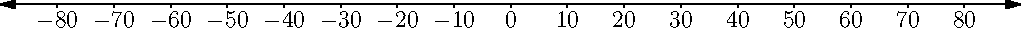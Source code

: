 import geometry;
unitsize(1mm);
draw((-90,0)--(90,0), arrow=Arrows);
for (int i=-80; i<90; i=i+10)
{
  path tick = (0,0) -- (0,-0.05cm);
  pair p = (i,0);
  draw(p, tick);
  label(format("$%d$",i), p, S);
}
